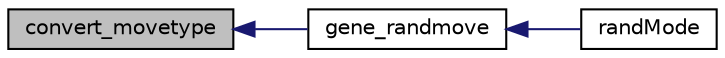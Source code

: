 digraph "convert_movetype"
{
  edge [fontname="Helvetica",fontsize="10",labelfontname="Helvetica",labelfontsize="10"];
  node [fontname="Helvetica",fontsize="10",shape=record];
  rankdir="LR";
  Node1 [label="convert_movetype",height=0.2,width=0.4,color="black", fillcolor="grey75", style="filled", fontcolor="black"];
  Node1 -> Node2 [dir="back",color="midnightblue",fontsize="10",style="solid",fontname="Helvetica"];
  Node2 [label="gene_randmove",height=0.2,width=0.4,color="black", fillcolor="white", style="filled",URL="$db/d8c/rand_md_8h.html#ae0bd3b500920a5bc0386dd86489db626",tooltip="Generate random moves until it is possible for player P to do it (Map rotations and DO_NOTHING includ..."];
  Node2 -> Node3 [dir="back",color="midnightblue",fontsize="10",style="solid",fontname="Helvetica"];
  Node3 [label="randMode",height=0.2,width=0.4,color="black", fillcolor="white", style="filled",URL="$db/d8c/rand_md_8h.html#af9cf95043c41e37326e0cf07440223c3",tooltip="Run the mode of the game where the player play with random moves (Map rotations and DO_NOTHING includ..."];
}
